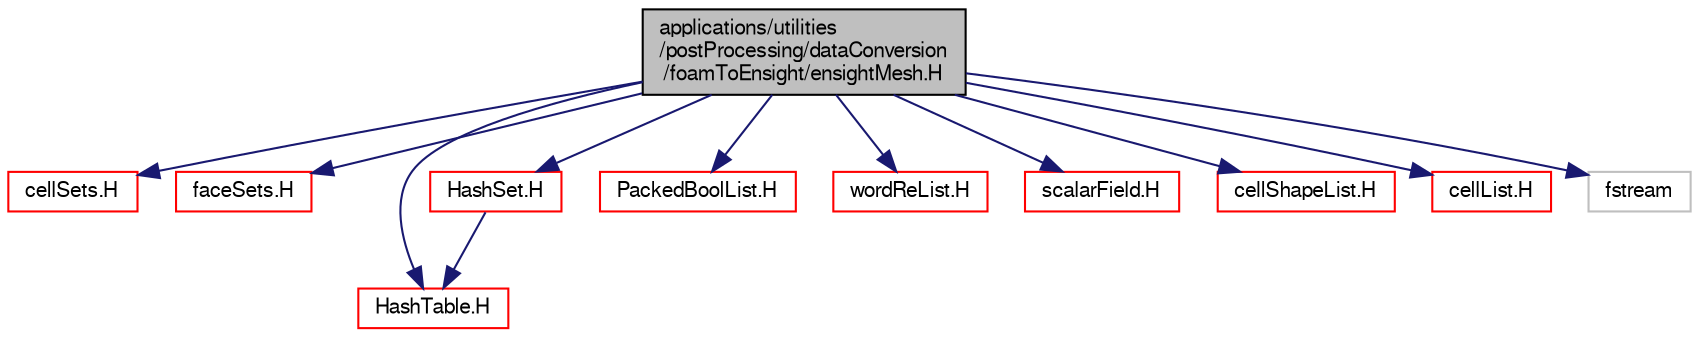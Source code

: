 digraph "applications/utilities/postProcessing/dataConversion/foamToEnsight/ensightMesh.H"
{
  bgcolor="transparent";
  edge [fontname="FreeSans",fontsize="10",labelfontname="FreeSans",labelfontsize="10"];
  node [fontname="FreeSans",fontsize="10",shape=record];
  Node0 [label="applications/utilities\l/postProcessing/dataConversion\l/foamToEnsight/ensightMesh.H",height=0.2,width=0.4,color="black", fillcolor="grey75", style="filled", fontcolor="black"];
  Node0 -> Node1 [color="midnightblue",fontsize="10",style="solid",fontname="FreeSans"];
  Node1 [label="cellSets.H",height=0.2,width=0.4,color="red",URL="$a18812.html"];
  Node0 -> Node50 [color="midnightblue",fontsize="10",style="solid",fontname="FreeSans"];
  Node50 [label="faceSets.H",height=0.2,width=0.4,color="red",URL="$a18857.html"];
  Node0 -> Node51 [color="midnightblue",fontsize="10",style="solid",fontname="FreeSans"];
  Node51 [label="HashTable.H",height=0.2,width=0.4,color="red",URL="$a08477.html"];
  Node0 -> Node57 [color="midnightblue",fontsize="10",style="solid",fontname="FreeSans"];
  Node57 [label="HashSet.H",height=0.2,width=0.4,color="red",URL="$a08471.html"];
  Node57 -> Node51 [color="midnightblue",fontsize="10",style="solid",fontname="FreeSans"];
  Node0 -> Node59 [color="midnightblue",fontsize="10",style="solid",fontname="FreeSans"];
  Node59 [label="PackedBoolList.H",height=0.2,width=0.4,color="red",URL="$a08696.html"];
  Node0 -> Node66 [color="midnightblue",fontsize="10",style="solid",fontname="FreeSans"];
  Node66 [label="wordReList.H",height=0.2,width=0.4,color="red",URL="$a12626.html"];
  Node0 -> Node71 [color="midnightblue",fontsize="10",style="solid",fontname="FreeSans"];
  Node71 [label="scalarField.H",height=0.2,width=0.4,color="red",URL="$a09656.html"];
  Node0 -> Node96 [color="midnightblue",fontsize="10",style="solid",fontname="FreeSans"];
  Node96 [label="cellShapeList.H",height=0.2,width=0.4,color="red",URL="$a11294.html"];
  Node0 -> Node166 [color="midnightblue",fontsize="10",style="solid",fontname="FreeSans"];
  Node166 [label="cellList.H",height=0.2,width=0.4,color="red",URL="$a11192.html"];
  Node0 -> Node167 [color="midnightblue",fontsize="10",style="solid",fontname="FreeSans"];
  Node167 [label="fstream",height=0.2,width=0.4,color="grey75"];
}
